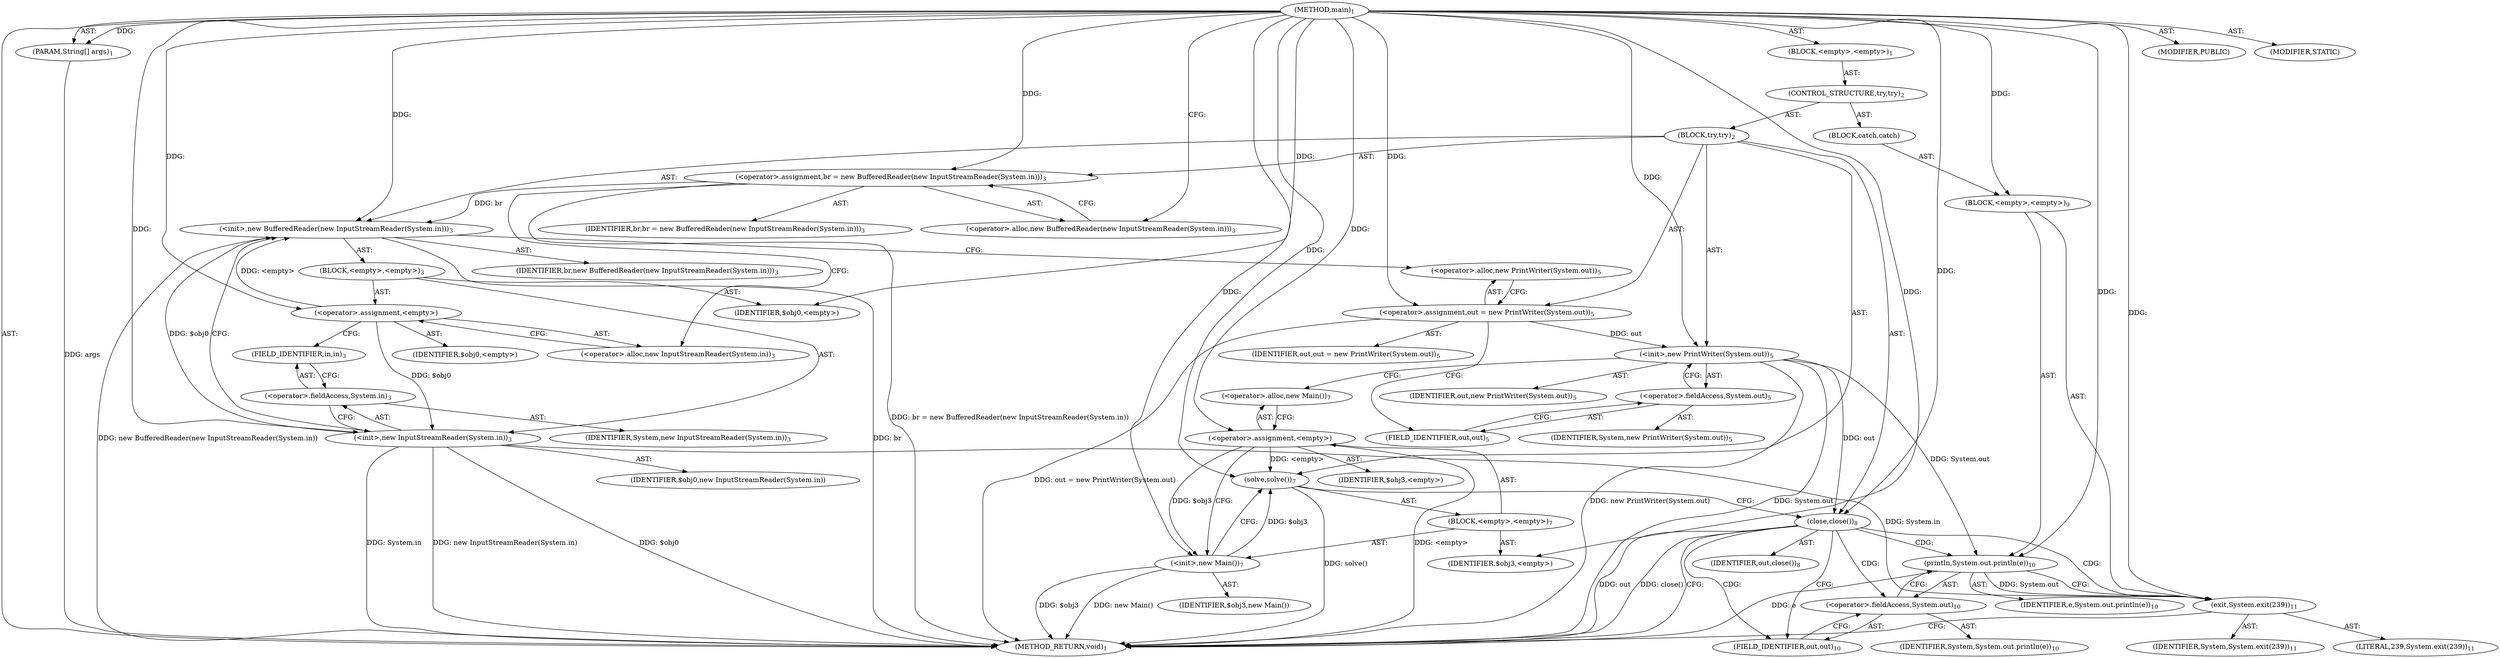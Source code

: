 digraph "main" {  
"17" [label = <(METHOD,main)<SUB>1</SUB>> ]
"18" [label = <(PARAM,String[] args)<SUB>1</SUB>> ]
"19" [label = <(BLOCK,&lt;empty&gt;,&lt;empty&gt;)<SUB>1</SUB>> ]
"20" [label = <(CONTROL_STRUCTURE,try,try)<SUB>2</SUB>> ]
"21" [label = <(BLOCK,try,try)<SUB>2</SUB>> ]
"22" [label = <(&lt;operator&gt;.assignment,br = new BufferedReader(new InputStreamReader(System.in)))<SUB>3</SUB>> ]
"23" [label = <(IDENTIFIER,br,br = new BufferedReader(new InputStreamReader(System.in)))<SUB>3</SUB>> ]
"24" [label = <(&lt;operator&gt;.alloc,new BufferedReader(new InputStreamReader(System.in)))<SUB>3</SUB>> ]
"25" [label = <(&lt;init&gt;,new BufferedReader(new InputStreamReader(System.in)))<SUB>3</SUB>> ]
"26" [label = <(IDENTIFIER,br,new BufferedReader(new InputStreamReader(System.in)))<SUB>3</SUB>> ]
"27" [label = <(BLOCK,&lt;empty&gt;,&lt;empty&gt;)<SUB>3</SUB>> ]
"28" [label = <(&lt;operator&gt;.assignment,&lt;empty&gt;)> ]
"29" [label = <(IDENTIFIER,$obj0,&lt;empty&gt;)> ]
"30" [label = <(&lt;operator&gt;.alloc,new InputStreamReader(System.in))<SUB>3</SUB>> ]
"31" [label = <(&lt;init&gt;,new InputStreamReader(System.in))<SUB>3</SUB>> ]
"32" [label = <(IDENTIFIER,$obj0,new InputStreamReader(System.in))> ]
"33" [label = <(&lt;operator&gt;.fieldAccess,System.in)<SUB>3</SUB>> ]
"34" [label = <(IDENTIFIER,System,new InputStreamReader(System.in))<SUB>3</SUB>> ]
"35" [label = <(FIELD_IDENTIFIER,in,in)<SUB>3</SUB>> ]
"36" [label = <(IDENTIFIER,$obj0,&lt;empty&gt;)> ]
"37" [label = <(&lt;operator&gt;.assignment,out = new PrintWriter(System.out))<SUB>5</SUB>> ]
"38" [label = <(IDENTIFIER,out,out = new PrintWriter(System.out))<SUB>5</SUB>> ]
"39" [label = <(&lt;operator&gt;.alloc,new PrintWriter(System.out))<SUB>5</SUB>> ]
"40" [label = <(&lt;init&gt;,new PrintWriter(System.out))<SUB>5</SUB>> ]
"41" [label = <(IDENTIFIER,out,new PrintWriter(System.out))<SUB>5</SUB>> ]
"42" [label = <(&lt;operator&gt;.fieldAccess,System.out)<SUB>5</SUB>> ]
"43" [label = <(IDENTIFIER,System,new PrintWriter(System.out))<SUB>5</SUB>> ]
"44" [label = <(FIELD_IDENTIFIER,out,out)<SUB>5</SUB>> ]
"45" [label = <(solve,solve())<SUB>7</SUB>> ]
"46" [label = <(BLOCK,&lt;empty&gt;,&lt;empty&gt;)<SUB>7</SUB>> ]
"47" [label = <(&lt;operator&gt;.assignment,&lt;empty&gt;)> ]
"48" [label = <(IDENTIFIER,$obj3,&lt;empty&gt;)> ]
"49" [label = <(&lt;operator&gt;.alloc,new Main())<SUB>7</SUB>> ]
"50" [label = <(&lt;init&gt;,new Main())<SUB>7</SUB>> ]
"51" [label = <(IDENTIFIER,$obj3,new Main())> ]
"52" [label = <(IDENTIFIER,$obj3,&lt;empty&gt;)> ]
"53" [label = <(close,close())<SUB>8</SUB>> ]
"54" [label = <(IDENTIFIER,out,close())<SUB>8</SUB>> ]
"55" [label = <(BLOCK,catch,catch)> ]
"56" [label = <(BLOCK,&lt;empty&gt;,&lt;empty&gt;)<SUB>9</SUB>> ]
"57" [label = <(println,System.out.println(e))<SUB>10</SUB>> ]
"58" [label = <(&lt;operator&gt;.fieldAccess,System.out)<SUB>10</SUB>> ]
"59" [label = <(IDENTIFIER,System,System.out.println(e))<SUB>10</SUB>> ]
"60" [label = <(FIELD_IDENTIFIER,out,out)<SUB>10</SUB>> ]
"61" [label = <(IDENTIFIER,e,System.out.println(e))<SUB>10</SUB>> ]
"62" [label = <(exit,System.exit(239))<SUB>11</SUB>> ]
"63" [label = <(IDENTIFIER,System,System.exit(239))<SUB>11</SUB>> ]
"64" [label = <(LITERAL,239,System.exit(239))<SUB>11</SUB>> ]
"65" [label = <(MODIFIER,PUBLIC)> ]
"66" [label = <(MODIFIER,STATIC)> ]
"67" [label = <(METHOD_RETURN,void)<SUB>1</SUB>> ]
  "17" -> "18"  [ label = "AST: "] 
  "17" -> "19"  [ label = "AST: "] 
  "17" -> "65"  [ label = "AST: "] 
  "17" -> "66"  [ label = "AST: "] 
  "17" -> "67"  [ label = "AST: "] 
  "19" -> "20"  [ label = "AST: "] 
  "20" -> "21"  [ label = "AST: "] 
  "20" -> "55"  [ label = "AST: "] 
  "21" -> "22"  [ label = "AST: "] 
  "21" -> "25"  [ label = "AST: "] 
  "21" -> "37"  [ label = "AST: "] 
  "21" -> "40"  [ label = "AST: "] 
  "21" -> "45"  [ label = "AST: "] 
  "21" -> "53"  [ label = "AST: "] 
  "22" -> "23"  [ label = "AST: "] 
  "22" -> "24"  [ label = "AST: "] 
  "25" -> "26"  [ label = "AST: "] 
  "25" -> "27"  [ label = "AST: "] 
  "27" -> "28"  [ label = "AST: "] 
  "27" -> "31"  [ label = "AST: "] 
  "27" -> "36"  [ label = "AST: "] 
  "28" -> "29"  [ label = "AST: "] 
  "28" -> "30"  [ label = "AST: "] 
  "31" -> "32"  [ label = "AST: "] 
  "31" -> "33"  [ label = "AST: "] 
  "33" -> "34"  [ label = "AST: "] 
  "33" -> "35"  [ label = "AST: "] 
  "37" -> "38"  [ label = "AST: "] 
  "37" -> "39"  [ label = "AST: "] 
  "40" -> "41"  [ label = "AST: "] 
  "40" -> "42"  [ label = "AST: "] 
  "42" -> "43"  [ label = "AST: "] 
  "42" -> "44"  [ label = "AST: "] 
  "45" -> "46"  [ label = "AST: "] 
  "46" -> "47"  [ label = "AST: "] 
  "46" -> "50"  [ label = "AST: "] 
  "46" -> "52"  [ label = "AST: "] 
  "47" -> "48"  [ label = "AST: "] 
  "47" -> "49"  [ label = "AST: "] 
  "50" -> "51"  [ label = "AST: "] 
  "53" -> "54"  [ label = "AST: "] 
  "55" -> "56"  [ label = "AST: "] 
  "56" -> "57"  [ label = "AST: "] 
  "56" -> "62"  [ label = "AST: "] 
  "57" -> "58"  [ label = "AST: "] 
  "57" -> "61"  [ label = "AST: "] 
  "58" -> "59"  [ label = "AST: "] 
  "58" -> "60"  [ label = "AST: "] 
  "62" -> "63"  [ label = "AST: "] 
  "62" -> "64"  [ label = "AST: "] 
  "22" -> "30"  [ label = "CFG: "] 
  "25" -> "39"  [ label = "CFG: "] 
  "37" -> "44"  [ label = "CFG: "] 
  "40" -> "49"  [ label = "CFG: "] 
  "45" -> "53"  [ label = "CFG: "] 
  "53" -> "67"  [ label = "CFG: "] 
  "53" -> "60"  [ label = "CFG: "] 
  "24" -> "22"  [ label = "CFG: "] 
  "39" -> "37"  [ label = "CFG: "] 
  "42" -> "40"  [ label = "CFG: "] 
  "57" -> "62"  [ label = "CFG: "] 
  "62" -> "67"  [ label = "CFG: "] 
  "28" -> "35"  [ label = "CFG: "] 
  "31" -> "25"  [ label = "CFG: "] 
  "44" -> "42"  [ label = "CFG: "] 
  "47" -> "50"  [ label = "CFG: "] 
  "50" -> "45"  [ label = "CFG: "] 
  "58" -> "57"  [ label = "CFG: "] 
  "30" -> "28"  [ label = "CFG: "] 
  "33" -> "31"  [ label = "CFG: "] 
  "49" -> "47"  [ label = "CFG: "] 
  "60" -> "58"  [ label = "CFG: "] 
  "35" -> "33"  [ label = "CFG: "] 
  "17" -> "24"  [ label = "CFG: "] 
  "18" -> "67"  [ label = "DDG: args"] 
  "22" -> "67"  [ label = "DDG: br = new BufferedReader(new InputStreamReader(System.in))"] 
  "25" -> "67"  [ label = "DDG: br"] 
  "31" -> "67"  [ label = "DDG: $obj0"] 
  "31" -> "67"  [ label = "DDG: System.in"] 
  "31" -> "67"  [ label = "DDG: new InputStreamReader(System.in)"] 
  "25" -> "67"  [ label = "DDG: new BufferedReader(new InputStreamReader(System.in))"] 
  "37" -> "67"  [ label = "DDG: out = new PrintWriter(System.out)"] 
  "40" -> "67"  [ label = "DDG: System.out"] 
  "40" -> "67"  [ label = "DDG: new PrintWriter(System.out)"] 
  "47" -> "67"  [ label = "DDG: &lt;empty&gt;"] 
  "50" -> "67"  [ label = "DDG: $obj3"] 
  "50" -> "67"  [ label = "DDG: new Main()"] 
  "45" -> "67"  [ label = "DDG: solve()"] 
  "53" -> "67"  [ label = "DDG: out"] 
  "53" -> "67"  [ label = "DDG: close()"] 
  "57" -> "67"  [ label = "DDG: e"] 
  "17" -> "18"  [ label = "DDG: "] 
  "17" -> "22"  [ label = "DDG: "] 
  "17" -> "37"  [ label = "DDG: "] 
  "17" -> "56"  [ label = "DDG: "] 
  "22" -> "25"  [ label = "DDG: br"] 
  "17" -> "25"  [ label = "DDG: "] 
  "28" -> "25"  [ label = "DDG: &lt;empty&gt;"] 
  "31" -> "25"  [ label = "DDG: $obj0"] 
  "37" -> "40"  [ label = "DDG: out"] 
  "17" -> "40"  [ label = "DDG: "] 
  "47" -> "45"  [ label = "DDG: &lt;empty&gt;"] 
  "50" -> "45"  [ label = "DDG: $obj3"] 
  "17" -> "45"  [ label = "DDG: "] 
  "40" -> "53"  [ label = "DDG: out"] 
  "17" -> "53"  [ label = "DDG: "] 
  "17" -> "28"  [ label = "DDG: "] 
  "17" -> "36"  [ label = "DDG: "] 
  "17" -> "47"  [ label = "DDG: "] 
  "17" -> "52"  [ label = "DDG: "] 
  "40" -> "57"  [ label = "DDG: System.out"] 
  "17" -> "57"  [ label = "DDG: "] 
  "31" -> "62"  [ label = "DDG: System.in"] 
  "57" -> "62"  [ label = "DDG: System.out"] 
  "17" -> "62"  [ label = "DDG: "] 
  "28" -> "31"  [ label = "DDG: $obj0"] 
  "17" -> "31"  [ label = "DDG: "] 
  "47" -> "50"  [ label = "DDG: $obj3"] 
  "17" -> "50"  [ label = "DDG: "] 
  "53" -> "58"  [ label = "CDG: "] 
  "53" -> "60"  [ label = "CDG: "] 
  "53" -> "57"  [ label = "CDG: "] 
  "53" -> "62"  [ label = "CDG: "] 
}
